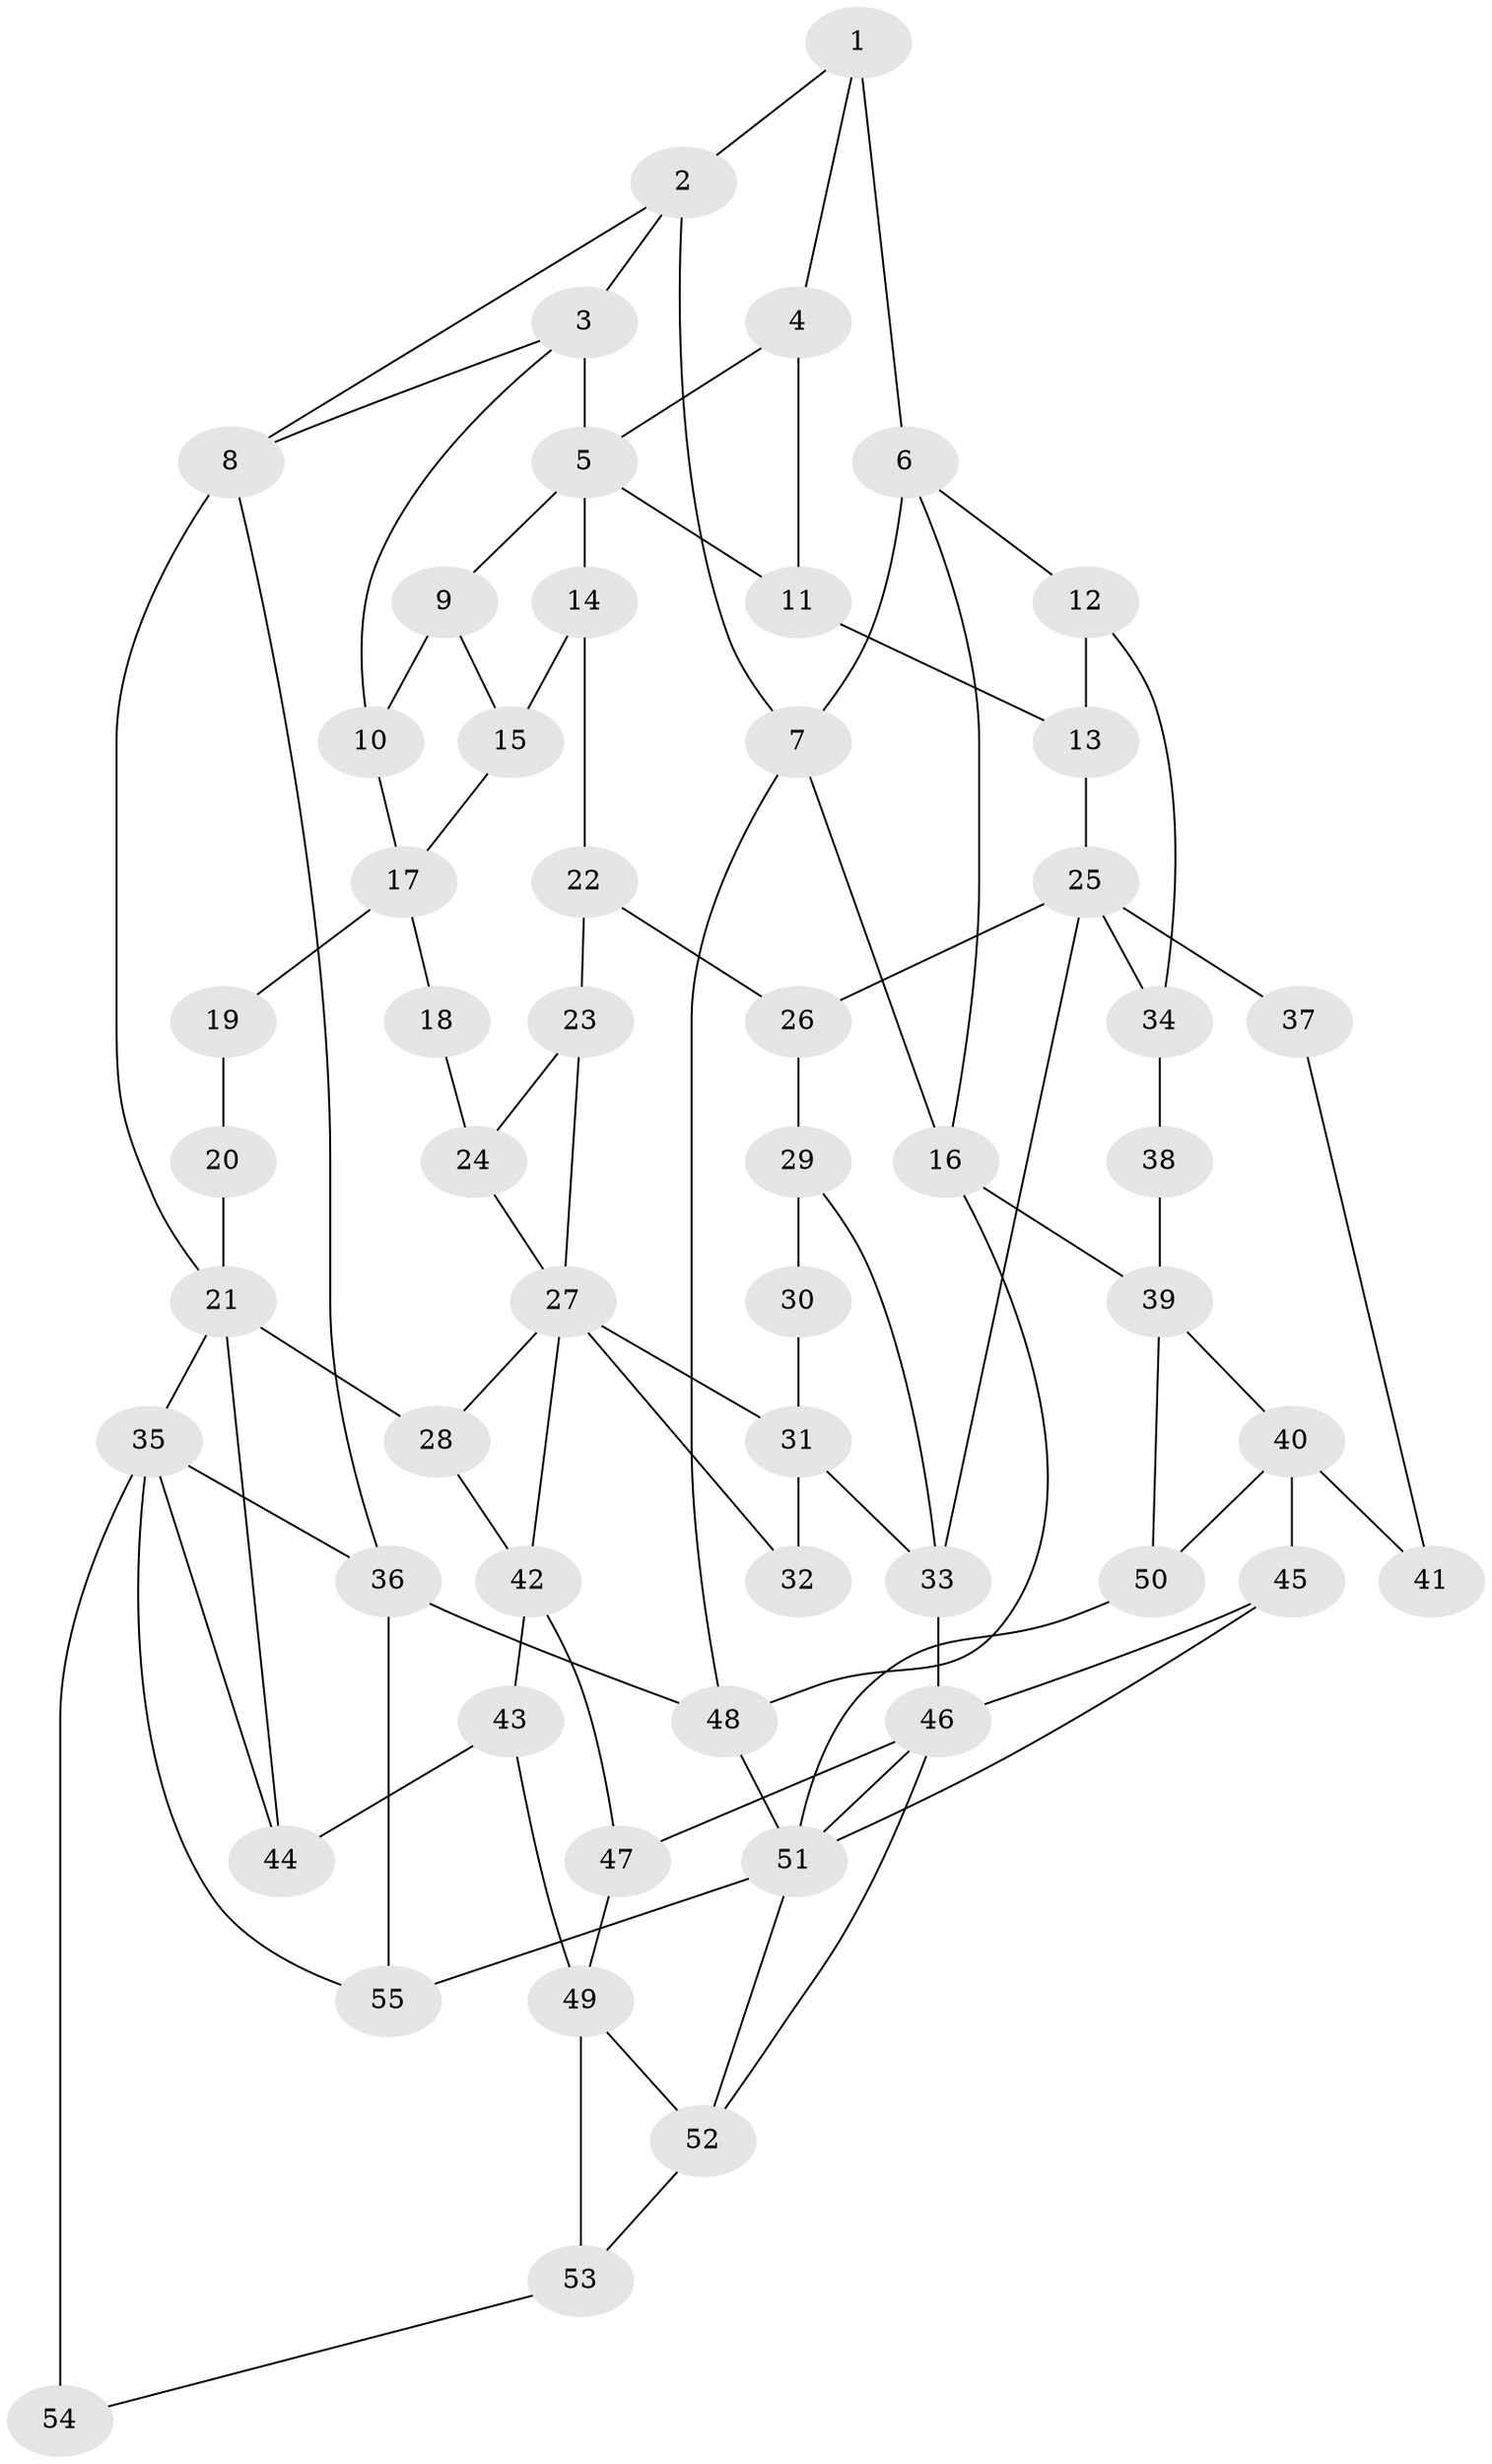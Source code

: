 // original degree distribution, {3: 0.01834862385321101, 4: 0.24770642201834864, 6: 0.22018348623853212, 5: 0.5137614678899083}
// Generated by graph-tools (version 1.1) at 2025/38/03/09/25 02:38:47]
// undirected, 55 vertices, 94 edges
graph export_dot {
graph [start="1"]
  node [color=gray90,style=filled];
  1;
  2;
  3;
  4;
  5;
  6;
  7;
  8;
  9;
  10;
  11;
  12;
  13;
  14;
  15;
  16;
  17;
  18;
  19;
  20;
  21;
  22;
  23;
  24;
  25;
  26;
  27;
  28;
  29;
  30;
  31;
  32;
  33;
  34;
  35;
  36;
  37;
  38;
  39;
  40;
  41;
  42;
  43;
  44;
  45;
  46;
  47;
  48;
  49;
  50;
  51;
  52;
  53;
  54;
  55;
  1 -- 2 [weight=1.0];
  1 -- 4 [weight=1.0];
  1 -- 6 [weight=2.0];
  2 -- 3 [weight=1.0];
  2 -- 7 [weight=1.0];
  2 -- 8 [weight=1.0];
  3 -- 5 [weight=2.0];
  3 -- 8 [weight=1.0];
  3 -- 10 [weight=1.0];
  4 -- 5 [weight=1.0];
  4 -- 11 [weight=1.0];
  5 -- 9 [weight=1.0];
  5 -- 11 [weight=1.0];
  5 -- 14 [weight=1.0];
  6 -- 7 [weight=1.0];
  6 -- 12 [weight=1.0];
  6 -- 16 [weight=1.0];
  7 -- 16 [weight=1.0];
  7 -- 48 [weight=1.0];
  8 -- 21 [weight=1.0];
  8 -- 36 [weight=1.0];
  9 -- 10 [weight=1.0];
  9 -- 15 [weight=1.0];
  10 -- 17 [weight=1.0];
  11 -- 13 [weight=1.0];
  12 -- 13 [weight=1.0];
  12 -- 34 [weight=1.0];
  13 -- 25 [weight=1.0];
  14 -- 15 [weight=1.0];
  14 -- 22 [weight=1.0];
  15 -- 17 [weight=1.0];
  16 -- 39 [weight=2.0];
  16 -- 48 [weight=1.0];
  17 -- 18 [weight=2.0];
  17 -- 19 [weight=2.0];
  18 -- 24 [weight=1.0];
  19 -- 20 [weight=1.0];
  20 -- 21 [weight=2.0];
  21 -- 28 [weight=1.0];
  21 -- 35 [weight=1.0];
  21 -- 44 [weight=1.0];
  22 -- 23 [weight=1.0];
  22 -- 26 [weight=1.0];
  23 -- 24 [weight=1.0];
  23 -- 27 [weight=1.0];
  24 -- 27 [weight=1.0];
  25 -- 26 [weight=1.0];
  25 -- 33 [weight=1.0];
  25 -- 34 [weight=1.0];
  25 -- 37 [weight=2.0];
  26 -- 29 [weight=1.0];
  27 -- 28 [weight=1.0];
  27 -- 31 [weight=1.0];
  27 -- 32 [weight=1.0];
  27 -- 42 [weight=1.0];
  28 -- 42 [weight=1.0];
  29 -- 30 [weight=1.0];
  29 -- 33 [weight=1.0];
  30 -- 31 [weight=2.0];
  31 -- 32 [weight=2.0];
  31 -- 33 [weight=1.0];
  33 -- 46 [weight=2.0];
  34 -- 38 [weight=1.0];
  35 -- 36 [weight=1.0];
  35 -- 44 [weight=1.0];
  35 -- 54 [weight=2.0];
  35 -- 55 [weight=1.0];
  36 -- 48 [weight=1.0];
  36 -- 55 [weight=1.0];
  37 -- 41 [weight=1.0];
  38 -- 39 [weight=2.0];
  39 -- 40 [weight=1.0];
  39 -- 50 [weight=1.0];
  40 -- 41 [weight=2.0];
  40 -- 45 [weight=2.0];
  40 -- 50 [weight=1.0];
  42 -- 43 [weight=2.0];
  42 -- 47 [weight=1.0];
  43 -- 44 [weight=2.0];
  43 -- 49 [weight=2.0];
  45 -- 46 [weight=1.0];
  45 -- 51 [weight=1.0];
  46 -- 47 [weight=1.0];
  46 -- 51 [weight=1.0];
  46 -- 52 [weight=1.0];
  47 -- 49 [weight=1.0];
  48 -- 51 [weight=1.0];
  49 -- 52 [weight=1.0];
  49 -- 53 [weight=1.0];
  50 -- 51 [weight=1.0];
  51 -- 52 [weight=1.0];
  51 -- 55 [weight=1.0];
  52 -- 53 [weight=1.0];
  53 -- 54 [weight=1.0];
}
